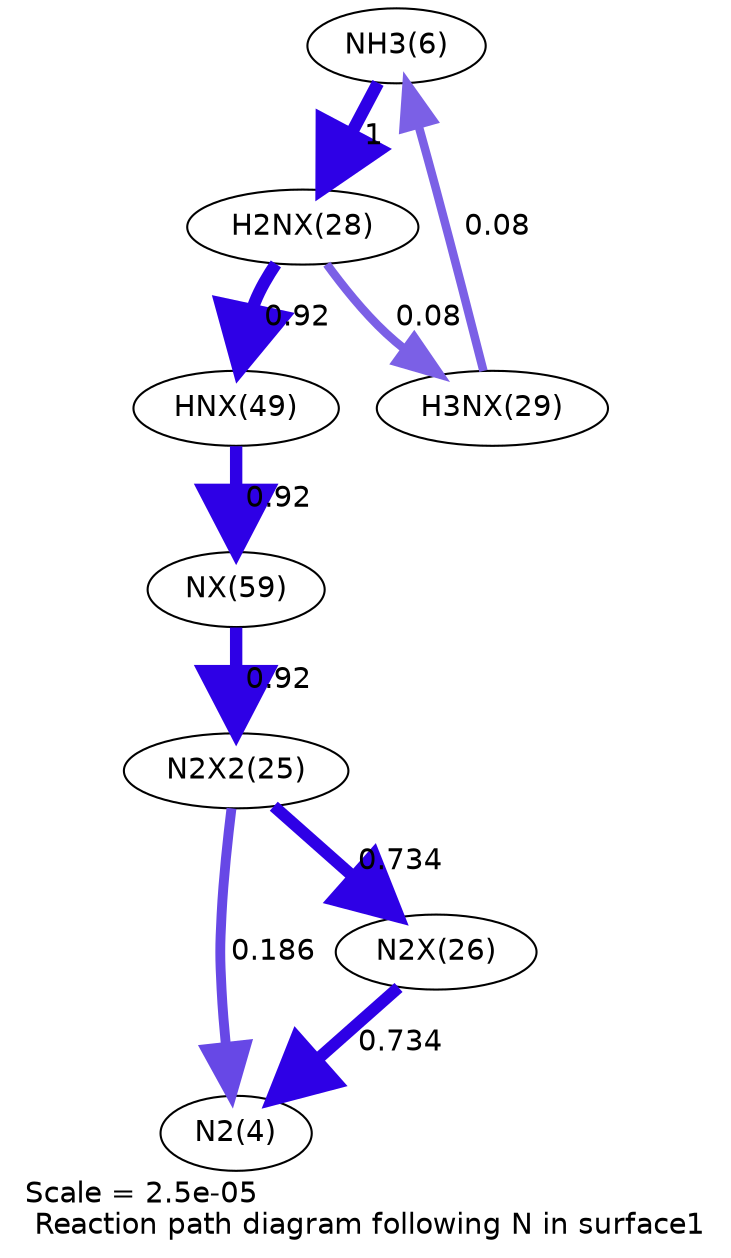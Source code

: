 digraph reaction_paths {
center=1;
s7 -> s19[fontname="Helvetica", penwidth=6, arrowsize=3, color="0.7, 1.5, 0.9"
, label=" 1"];
s20 -> s7[fontname="Helvetica", penwidth=4.09, arrowsize=2.05, color="0.7, 0.58, 0.9"
, label=" 0.08"];
s19 -> s20[fontname="Helvetica", penwidth=4.09, arrowsize=2.05, color="0.7, 0.58, 0.9"
, label=" 0.08"];
s19 -> s22[fontname="Helvetica", penwidth=5.94, arrowsize=2.97, color="0.7, 1.42, 0.9"
, label=" 0.92"];
s22 -> s23[fontname="Helvetica", penwidth=5.94, arrowsize=2.97, color="0.7, 1.42, 0.9"
, label=" 0.92"];
s23 -> s16[fontname="Helvetica", penwidth=5.94, arrowsize=2.97, color="0.7, 1.42, 0.9"
, label=" 0.92"];
s16 -> s5[fontname="Helvetica", penwidth=4.73, arrowsize=2.36, color="0.7, 0.686, 0.9"
, label=" 0.186"];
s17 -> s5[fontname="Helvetica", penwidth=5.77, arrowsize=2.88, color="0.7, 1.23, 0.9"
, label=" 0.734"];
s16 -> s17[fontname="Helvetica", penwidth=5.77, arrowsize=2.88, color="0.7, 1.23, 0.9"
, label=" 0.734"];
s5 [ fontname="Helvetica", label="N2(4)"];
s7 [ fontname="Helvetica", label="NH3(6)"];
s16 [ fontname="Helvetica", label="N2X2(25)"];
s17 [ fontname="Helvetica", label="N2X(26)"];
s19 [ fontname="Helvetica", label="H2NX(28)"];
s20 [ fontname="Helvetica", label="H3NX(29)"];
s22 [ fontname="Helvetica", label="HNX(49)"];
s23 [ fontname="Helvetica", label="NX(59)"];
 label = "Scale = 2.5e-05\l Reaction path diagram following N in surface1";
 fontname = "Helvetica";
}
